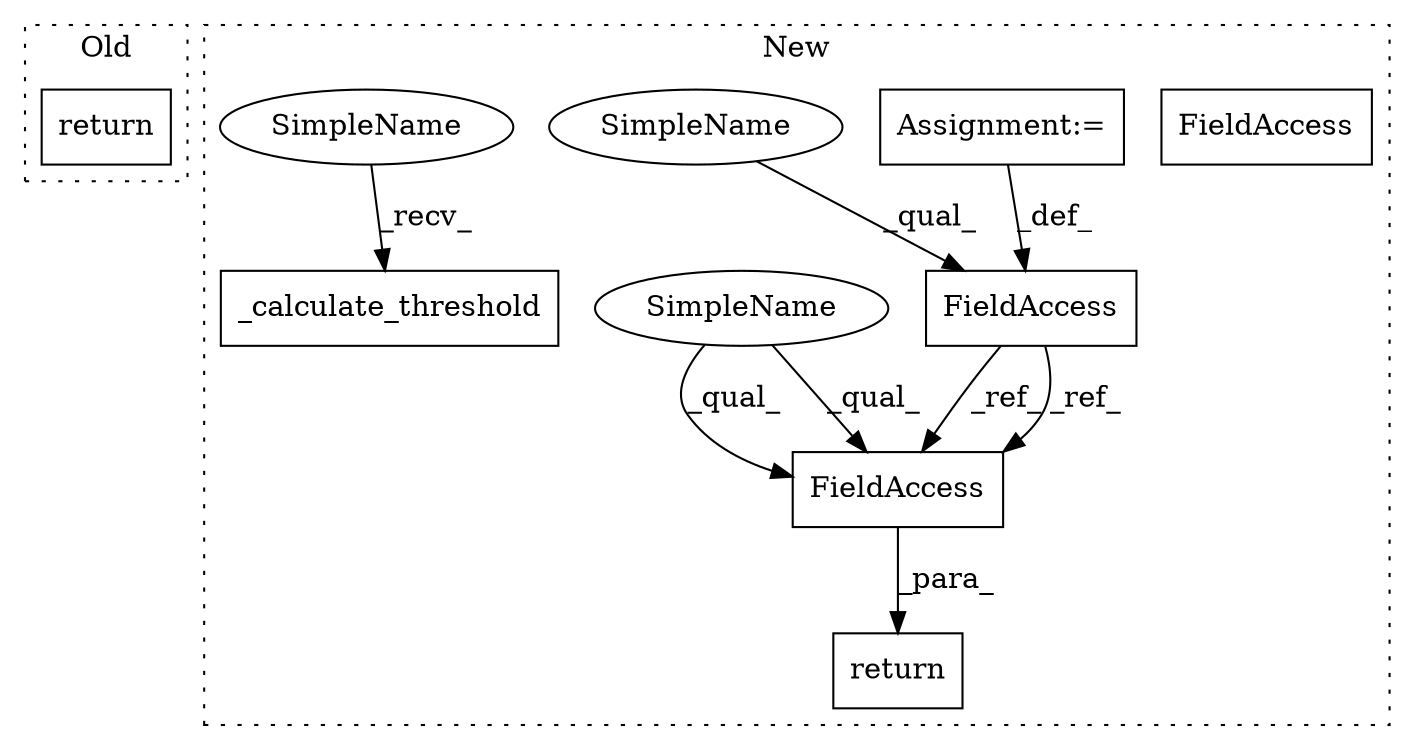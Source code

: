 digraph G {
subgraph cluster0 {
1 [label="return" a="41" s="18589" l="7" shape="box"];
label = "Old";
style="dotted";
}
subgraph cluster1 {
2 [label="_calculate_threshold" a="32" s="19067" l="22" shape="box"];
3 [label="FieldAccess" a="22" s="19012" l="15" shape="box"];
4 [label="FieldAccess" a="22" s="19102" l="15" shape="box"];
5 [label="Assignment:=" a="7" s="19027" l="1" shape="box"];
6 [label="return" a="41" s="19095" l="7" shape="box"];
7 [label="SimpleName" a="42" s="19012" l="4" shape="ellipse"];
8 [label="SimpleName" a="42" s="19102" l="4" shape="ellipse"];
9 [label="SimpleName" a="42" s="19062" l="4" shape="ellipse"];
10 [label="FieldAccess" a="22" s="19102" l="15" shape="box"];
label = "New";
style="dotted";
}
3 -> 10 [label="_ref_"];
3 -> 10 [label="_ref_"];
5 -> 3 [label="_def_"];
7 -> 3 [label="_qual_"];
8 -> 10 [label="_qual_"];
8 -> 10 [label="_qual_"];
9 -> 2 [label="_recv_"];
10 -> 6 [label="_para_"];
}